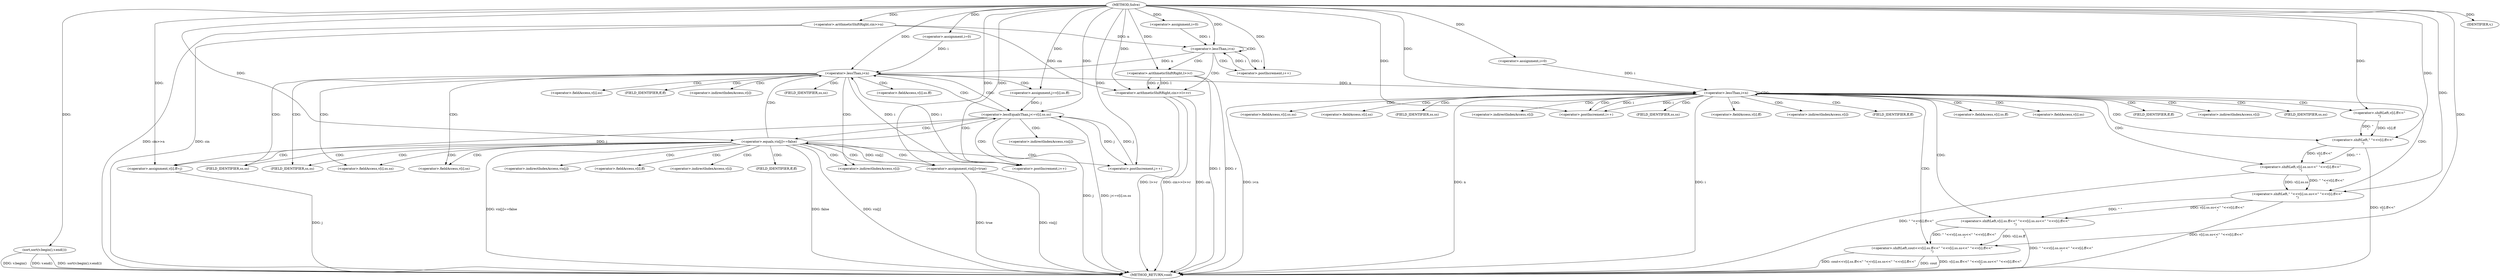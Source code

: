 digraph "Solve" {  
"1000298" [label = "(METHOD,Solve)" ]
"1000423" [label = "(METHOD_RETURN,void)" ]
"1000301" [label = "(<operator>.arithmeticShiftRight,cin>>n)" ]
"1000306" [label = "(IDENTIFIER,v,)" ]
"1000325" [label = "(sort,sort(v.begin(),v.end()))" ]
"1000309" [label = "(<operator>.assignment,i=0)" ]
"1000312" [label = "(<operator>.lessThan,i<n)" ]
"1000315" [label = "(<operator>.postIncrement,i++)" ]
"1000331" [label = "(<operator>.assignment,i=0)" ]
"1000334" [label = "(<operator>.lessThan,i<n)" ]
"1000337" [label = "(<operator>.postIncrement,i++)" ]
"1000385" [label = "(<operator>.assignment,i=0)" ]
"1000388" [label = "(<operator>.lessThan,i<n)" ]
"1000391" [label = "(<operator>.postIncrement,i++)" ]
"1000318" [label = "(<operator>.arithmeticShiftRight,cin>>l>>r)" ]
"1000394" [label = "(<operator>.shiftLeft,cout<<v[i].ss.ff<<\" \"<<v[i].ss.ss<<\" \"<<v[i].ff<<\"\n\")" ]
"1000342" [label = "(<operator>.assignment,j=v[i].ss.ff)" ]
"1000351" [label = "(<operator>.lessEqualsThan,j<=v[i].ss.ss)" ]
"1000360" [label = "(<operator>.postIncrement,j++)" ]
"1000320" [label = "(<operator>.arithmeticShiftRight,l>>r)" ]
"1000396" [label = "(<operator>.shiftLeft,v[i].ss.ff<<\" \"<<v[i].ss.ss<<\" \"<<v[i].ff<<\"\n\")" ]
"1000364" [label = "(<operator>.equals,vis[j]==false)" ]
"1000404" [label = "(<operator>.shiftLeft,\" \"<<v[i].ss.ss<<\" \"<<v[i].ff<<\"\n\")" ]
"1000370" [label = "(<operator>.assignment,vis[j]=true)" ]
"1000375" [label = "(<operator>.assignment,v[i].ff=j)" ]
"1000406" [label = "(<operator>.shiftLeft,v[i].ss.ss<<\" \"<<v[i].ff<<\"\n\")" ]
"1000414" [label = "(<operator>.shiftLeft,\" \"<<v[i].ff<<\"\n\")" ]
"1000416" [label = "(<operator>.shiftLeft,v[i].ff<<\"\n\")" ]
"1000344" [label = "(<operator>.fieldAccess,v[i].ss.ff)" ]
"1000353" [label = "(<operator>.fieldAccess,v[i].ss.ss)" ]
"1000397" [label = "(<operator>.fieldAccess,v[i].ss.ff)" ]
"1000345" [label = "(<operator>.fieldAccess,v[i].ss)" ]
"1000350" [label = "(FIELD_IDENTIFIER,ff,ff)" ]
"1000354" [label = "(<operator>.fieldAccess,v[i].ss)" ]
"1000359" [label = "(FIELD_IDENTIFIER,ss,ss)" ]
"1000398" [label = "(<operator>.fieldAccess,v[i].ss)" ]
"1000403" [label = "(FIELD_IDENTIFIER,ff,ff)" ]
"1000346" [label = "(<operator>.indirectIndexAccess,v[i])" ]
"1000349" [label = "(FIELD_IDENTIFIER,ss,ss)" ]
"1000355" [label = "(<operator>.indirectIndexAccess,v[i])" ]
"1000358" [label = "(FIELD_IDENTIFIER,ss,ss)" ]
"1000365" [label = "(<operator>.indirectIndexAccess,vis[j])" ]
"1000399" [label = "(<operator>.indirectIndexAccess,v[i])" ]
"1000402" [label = "(FIELD_IDENTIFIER,ss,ss)" ]
"1000407" [label = "(<operator>.fieldAccess,v[i].ss.ss)" ]
"1000371" [label = "(<operator>.indirectIndexAccess,vis[j])" ]
"1000376" [label = "(<operator>.fieldAccess,v[i].ff)" ]
"1000408" [label = "(<operator>.fieldAccess,v[i].ss)" ]
"1000413" [label = "(FIELD_IDENTIFIER,ss,ss)" ]
"1000377" [label = "(<operator>.indirectIndexAccess,v[i])" ]
"1000380" [label = "(FIELD_IDENTIFIER,ff,ff)" ]
"1000409" [label = "(<operator>.indirectIndexAccess,v[i])" ]
"1000412" [label = "(FIELD_IDENTIFIER,ss,ss)" ]
"1000417" [label = "(<operator>.fieldAccess,v[i].ff)" ]
"1000418" [label = "(<operator>.indirectIndexAccess,v[i])" ]
"1000421" [label = "(FIELD_IDENTIFIER,ff,ff)" ]
  "1000301" -> "1000423"  [ label = "DDG: cin"] 
  "1000301" -> "1000423"  [ label = "DDG: cin>>n"] 
  "1000325" -> "1000423"  [ label = "DDG: v.begin()"] 
  "1000325" -> "1000423"  [ label = "DDG: v.end()"] 
  "1000325" -> "1000423"  [ label = "DDG: sort(v.begin(),v.end())"] 
  "1000351" -> "1000423"  [ label = "DDG: j"] 
  "1000351" -> "1000423"  [ label = "DDG: j<=v[i].ss.ss"] 
  "1000364" -> "1000423"  [ label = "DDG: vis[j]"] 
  "1000364" -> "1000423"  [ label = "DDG: vis[j]==false"] 
  "1000370" -> "1000423"  [ label = "DDG: vis[j]"] 
  "1000375" -> "1000423"  [ label = "DDG: j"] 
  "1000388" -> "1000423"  [ label = "DDG: i"] 
  "1000388" -> "1000423"  [ label = "DDG: n"] 
  "1000388" -> "1000423"  [ label = "DDG: i<n"] 
  "1000414" -> "1000423"  [ label = "DDG: v[i].ff<<\"\n\""] 
  "1000406" -> "1000423"  [ label = "DDG: \" \"<<v[i].ff<<\"\n\""] 
  "1000404" -> "1000423"  [ label = "DDG: v[i].ss.ss<<\" \"<<v[i].ff<<\"\n\""] 
  "1000396" -> "1000423"  [ label = "DDG: \" \"<<v[i].ss.ss<<\" \"<<v[i].ff<<\"\n\""] 
  "1000394" -> "1000423"  [ label = "DDG: v[i].ss.ff<<\" \"<<v[i].ss.ss<<\" \"<<v[i].ff<<\"\n\""] 
  "1000394" -> "1000423"  [ label = "DDG: cout<<v[i].ss.ff<<\" \"<<v[i].ss.ss<<\" \"<<v[i].ff<<\"\n\""] 
  "1000318" -> "1000423"  [ label = "DDG: cin"] 
  "1000320" -> "1000423"  [ label = "DDG: l"] 
  "1000320" -> "1000423"  [ label = "DDG: r"] 
  "1000318" -> "1000423"  [ label = "DDG: l>>r"] 
  "1000318" -> "1000423"  [ label = "DDG: cin>>l>>r"] 
  "1000364" -> "1000423"  [ label = "DDG: false"] 
  "1000370" -> "1000423"  [ label = "DDG: true"] 
  "1000394" -> "1000423"  [ label = "DDG: cout"] 
  "1000298" -> "1000306"  [ label = "DDG: "] 
  "1000298" -> "1000301"  [ label = "DDG: "] 
  "1000298" -> "1000309"  [ label = "DDG: "] 
  "1000298" -> "1000325"  [ label = "DDG: "] 
  "1000298" -> "1000331"  [ label = "DDG: "] 
  "1000298" -> "1000385"  [ label = "DDG: "] 
  "1000309" -> "1000312"  [ label = "DDG: i"] 
  "1000315" -> "1000312"  [ label = "DDG: i"] 
  "1000298" -> "1000312"  [ label = "DDG: "] 
  "1000301" -> "1000312"  [ label = "DDG: n"] 
  "1000312" -> "1000315"  [ label = "DDG: i"] 
  "1000298" -> "1000315"  [ label = "DDG: "] 
  "1000331" -> "1000334"  [ label = "DDG: i"] 
  "1000337" -> "1000334"  [ label = "DDG: i"] 
  "1000298" -> "1000334"  [ label = "DDG: "] 
  "1000312" -> "1000334"  [ label = "DDG: n"] 
  "1000334" -> "1000337"  [ label = "DDG: i"] 
  "1000298" -> "1000337"  [ label = "DDG: "] 
  "1000385" -> "1000388"  [ label = "DDG: i"] 
  "1000391" -> "1000388"  [ label = "DDG: i"] 
  "1000298" -> "1000388"  [ label = "DDG: "] 
  "1000334" -> "1000388"  [ label = "DDG: n"] 
  "1000388" -> "1000391"  [ label = "DDG: i"] 
  "1000298" -> "1000391"  [ label = "DDG: "] 
  "1000301" -> "1000318"  [ label = "DDG: cin"] 
  "1000298" -> "1000318"  [ label = "DDG: "] 
  "1000320" -> "1000318"  [ label = "DDG: l"] 
  "1000320" -> "1000318"  [ label = "DDG: r"] 
  "1000298" -> "1000394"  [ label = "DDG: "] 
  "1000396" -> "1000394"  [ label = "DDG: v[i].ss.ff"] 
  "1000396" -> "1000394"  [ label = "DDG: \" \"<<v[i].ss.ss<<\" \"<<v[i].ff<<\"\n\""] 
  "1000298" -> "1000320"  [ label = "DDG: "] 
  "1000298" -> "1000342"  [ label = "DDG: "] 
  "1000342" -> "1000351"  [ label = "DDG: j"] 
  "1000360" -> "1000351"  [ label = "DDG: j"] 
  "1000298" -> "1000351"  [ label = "DDG: "] 
  "1000351" -> "1000360"  [ label = "DDG: j"] 
  "1000298" -> "1000360"  [ label = "DDG: "] 
  "1000404" -> "1000396"  [ label = "DDG: v[i].ss.ss<<\" \"<<v[i].ff<<\"\n\""] 
  "1000404" -> "1000396"  [ label = "DDG: \" \""] 
  "1000298" -> "1000404"  [ label = "DDG: "] 
  "1000406" -> "1000404"  [ label = "DDG: v[i].ss.ss"] 
  "1000406" -> "1000404"  [ label = "DDG: \" \"<<v[i].ff<<\"\n\""] 
  "1000370" -> "1000364"  [ label = "DDG: vis[j]"] 
  "1000298" -> "1000364"  [ label = "DDG: "] 
  "1000298" -> "1000370"  [ label = "DDG: "] 
  "1000351" -> "1000375"  [ label = "DDG: j"] 
  "1000298" -> "1000375"  [ label = "DDG: "] 
  "1000414" -> "1000406"  [ label = "DDG: \" \""] 
  "1000414" -> "1000406"  [ label = "DDG: v[i].ff<<\"\n\""] 
  "1000298" -> "1000414"  [ label = "DDG: "] 
  "1000416" -> "1000414"  [ label = "DDG: v[i].ff"] 
  "1000416" -> "1000414"  [ label = "DDG: \"\n\""] 
  "1000298" -> "1000416"  [ label = "DDG: "] 
  "1000312" -> "1000315"  [ label = "CDG: "] 
  "1000312" -> "1000312"  [ label = "CDG: "] 
  "1000312" -> "1000318"  [ label = "CDG: "] 
  "1000312" -> "1000320"  [ label = "CDG: "] 
  "1000334" -> "1000342"  [ label = "CDG: "] 
  "1000334" -> "1000350"  [ label = "CDG: "] 
  "1000334" -> "1000344"  [ label = "CDG: "] 
  "1000334" -> "1000359"  [ label = "CDG: "] 
  "1000334" -> "1000345"  [ label = "CDG: "] 
  "1000334" -> "1000354"  [ label = "CDG: "] 
  "1000334" -> "1000353"  [ label = "CDG: "] 
  "1000334" -> "1000349"  [ label = "CDG: "] 
  "1000334" -> "1000351"  [ label = "CDG: "] 
  "1000334" -> "1000346"  [ label = "CDG: "] 
  "1000334" -> "1000355"  [ label = "CDG: "] 
  "1000334" -> "1000358"  [ label = "CDG: "] 
  "1000388" -> "1000414"  [ label = "CDG: "] 
  "1000388" -> "1000397"  [ label = "CDG: "] 
  "1000388" -> "1000409"  [ label = "CDG: "] 
  "1000388" -> "1000396"  [ label = "CDG: "] 
  "1000388" -> "1000417"  [ label = "CDG: "] 
  "1000388" -> "1000406"  [ label = "CDG: "] 
  "1000388" -> "1000391"  [ label = "CDG: "] 
  "1000388" -> "1000418"  [ label = "CDG: "] 
  "1000388" -> "1000388"  [ label = "CDG: "] 
  "1000388" -> "1000404"  [ label = "CDG: "] 
  "1000388" -> "1000403"  [ label = "CDG: "] 
  "1000388" -> "1000407"  [ label = "CDG: "] 
  "1000388" -> "1000399"  [ label = "CDG: "] 
  "1000388" -> "1000398"  [ label = "CDG: "] 
  "1000388" -> "1000413"  [ label = "CDG: "] 
  "1000388" -> "1000412"  [ label = "CDG: "] 
  "1000388" -> "1000394"  [ label = "CDG: "] 
  "1000388" -> "1000408"  [ label = "CDG: "] 
  "1000388" -> "1000402"  [ label = "CDG: "] 
  "1000388" -> "1000421"  [ label = "CDG: "] 
  "1000388" -> "1000416"  [ label = "CDG: "] 
  "1000351" -> "1000337"  [ label = "CDG: "] 
  "1000351" -> "1000365"  [ label = "CDG: "] 
  "1000351" -> "1000334"  [ label = "CDG: "] 
  "1000351" -> "1000364"  [ label = "CDG: "] 
  "1000364" -> "1000380"  [ label = "CDG: "] 
  "1000364" -> "1000370"  [ label = "CDG: "] 
  "1000364" -> "1000359"  [ label = "CDG: "] 
  "1000364" -> "1000371"  [ label = "CDG: "] 
  "1000364" -> "1000360"  [ label = "CDG: "] 
  "1000364" -> "1000354"  [ label = "CDG: "] 
  "1000364" -> "1000353"  [ label = "CDG: "] 
  "1000364" -> "1000377"  [ label = "CDG: "] 
  "1000364" -> "1000351"  [ label = "CDG: "] 
  "1000364" -> "1000375"  [ label = "CDG: "] 
  "1000364" -> "1000355"  [ label = "CDG: "] 
  "1000364" -> "1000376"  [ label = "CDG: "] 
  "1000364" -> "1000358"  [ label = "CDG: "] 
  "1000364" -> "1000337"  [ label = "CDG: "] 
  "1000364" -> "1000334"  [ label = "CDG: "] 
}
